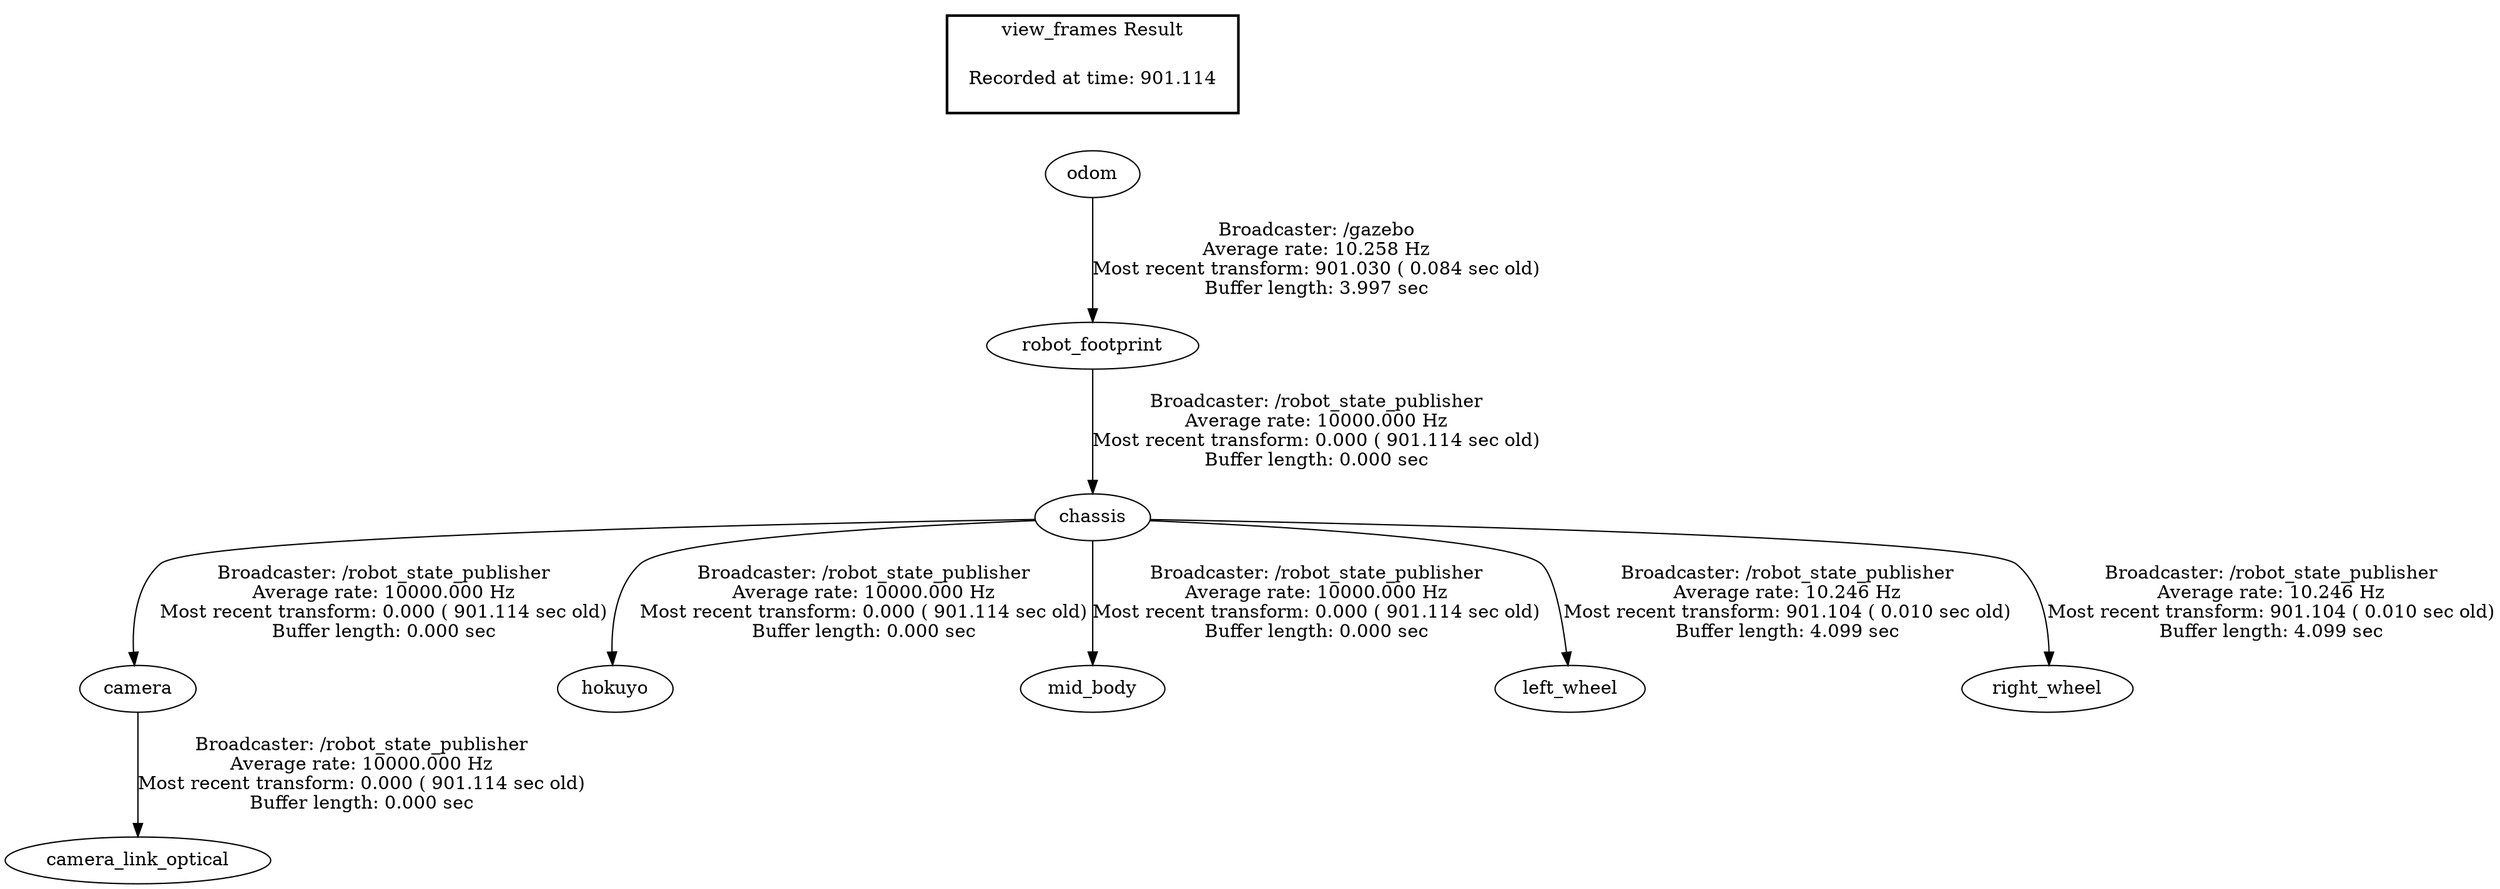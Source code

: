digraph G {
"chassis" -> "camera"[label="Broadcaster: /robot_state_publisher\nAverage rate: 10000.000 Hz\nMost recent transform: 0.000 ( 901.114 sec old)\nBuffer length: 0.000 sec\n"];
"robot_footprint" -> "chassis"[label="Broadcaster: /robot_state_publisher\nAverage rate: 10000.000 Hz\nMost recent transform: 0.000 ( 901.114 sec old)\nBuffer length: 0.000 sec\n"];
"camera" -> "camera_link_optical"[label="Broadcaster: /robot_state_publisher\nAverage rate: 10000.000 Hz\nMost recent transform: 0.000 ( 901.114 sec old)\nBuffer length: 0.000 sec\n"];
"chassis" -> "hokuyo"[label="Broadcaster: /robot_state_publisher\nAverage rate: 10000.000 Hz\nMost recent transform: 0.000 ( 901.114 sec old)\nBuffer length: 0.000 sec\n"];
"chassis" -> "mid_body"[label="Broadcaster: /robot_state_publisher\nAverage rate: 10000.000 Hz\nMost recent transform: 0.000 ( 901.114 sec old)\nBuffer length: 0.000 sec\n"];
"odom" -> "robot_footprint"[label="Broadcaster: /gazebo\nAverage rate: 10.258 Hz\nMost recent transform: 901.030 ( 0.084 sec old)\nBuffer length: 3.997 sec\n"];
"chassis" -> "left_wheel"[label="Broadcaster: /robot_state_publisher\nAverage rate: 10.246 Hz\nMost recent transform: 901.104 ( 0.010 sec old)\nBuffer length: 4.099 sec\n"];
"chassis" -> "right_wheel"[label="Broadcaster: /robot_state_publisher\nAverage rate: 10.246 Hz\nMost recent transform: 901.104 ( 0.010 sec old)\nBuffer length: 4.099 sec\n"];
edge [style=invis];
 subgraph cluster_legend { style=bold; color=black; label ="view_frames Result";
"Recorded at time: 901.114"[ shape=plaintext ] ;
 }->"odom";
}